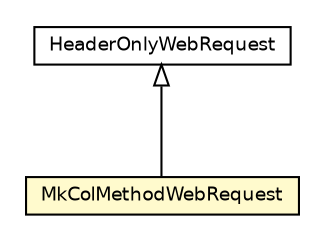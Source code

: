 #!/usr/local/bin/dot
#
# Class diagram 
# Generated by UmlGraph version 4.6 (http://www.spinellis.gr/sw/umlgraph)
#

digraph G {
	edge [fontname="Helvetica",fontsize=10,labelfontname="Helvetica",labelfontsize=10];
	node [fontname="Helvetica",fontsize=10,shape=plaintext];
	// org.apache.maven.archiva.webdav.httpunit.MkColMethodWebRequest
	c52965 [label=<<table border="0" cellborder="1" cellspacing="0" cellpadding="2" port="p" bgcolor="lemonChiffon" href="./MkColMethodWebRequest.html">
		<tr><td><table border="0" cellspacing="0" cellpadding="1">
			<tr><td> MkColMethodWebRequest </td></tr>
		</table></td></tr>
		</table>>, fontname="Helvetica", fontcolor="black", fontsize=9.0];
	//org.apache.maven.archiva.webdav.httpunit.MkColMethodWebRequest extends HeaderOnlyWebRequest
	c52975:p -> c52965:p [dir=back,arrowtail=empty];
	// HeaderOnlyWebRequest
	c52975[label=<<table border="0" cellborder="1" cellspacing="0" cellpadding="2" port="p" href="http://java.sun.com/j2se/1.4.2/docs/api/HeaderOnlyWebRequest.html">
		<tr><td><table border="0" cellspacing="0" cellpadding="1">
			<tr><td> HeaderOnlyWebRequest </td></tr>
		</table></td></tr>
		</table>>, fontname="Helvetica", fontcolor="black", fontsize=9.0];
}


